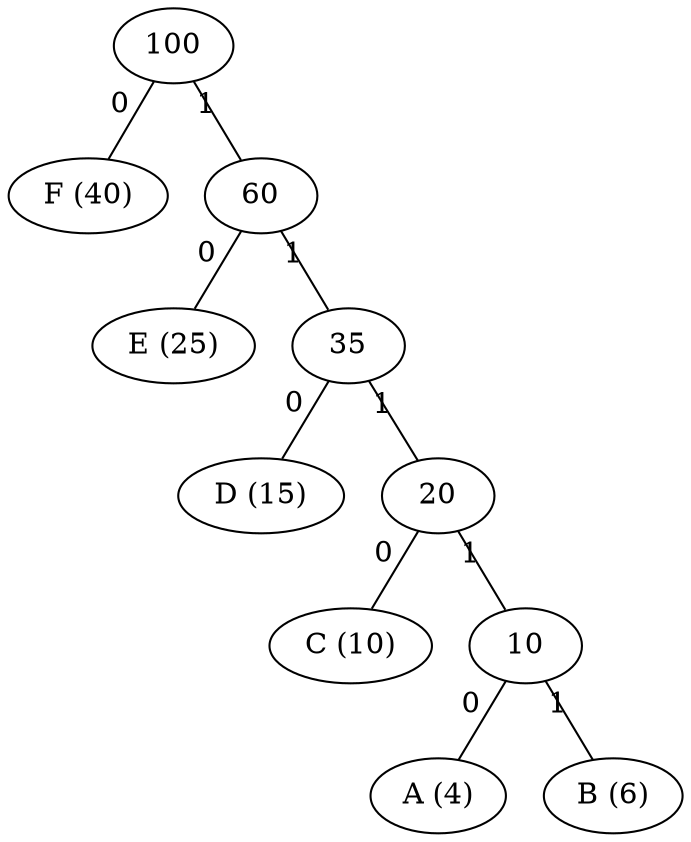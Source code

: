 graph {
    "100" -- "F (40)" [xlabel="0"]
    "100" -- "60" [xlabel="1"]
    "60" -- "E (25)" [xlabel="0"]
    "60" -- "35" [xlabel="1"]
    "35" -- "D (15)" [xlabel="0"]
    "35" -- "20" [xlabel="1"]
    "20" -- "C (10)" [xlabel="0"]
    "20" -- "10" [xlabel="1"]
    "10" -- "A (4)" [xlabel="0"]
    "10" -- "B (6)" [xlabel="1"]
}